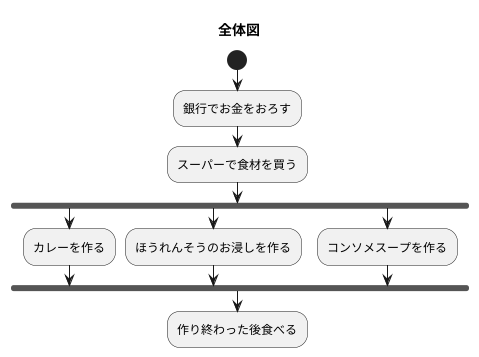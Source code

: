 @startuml 全体図
title 全体図

start
:銀行でお金をおろす;
:スーパーで食材を買う;
fork
:カレーを作る;
fork again
:ほうれんそうのお浸しを作る;
fork again
:コンソメスープを作る;
fork end
:作り終わった後食べる;